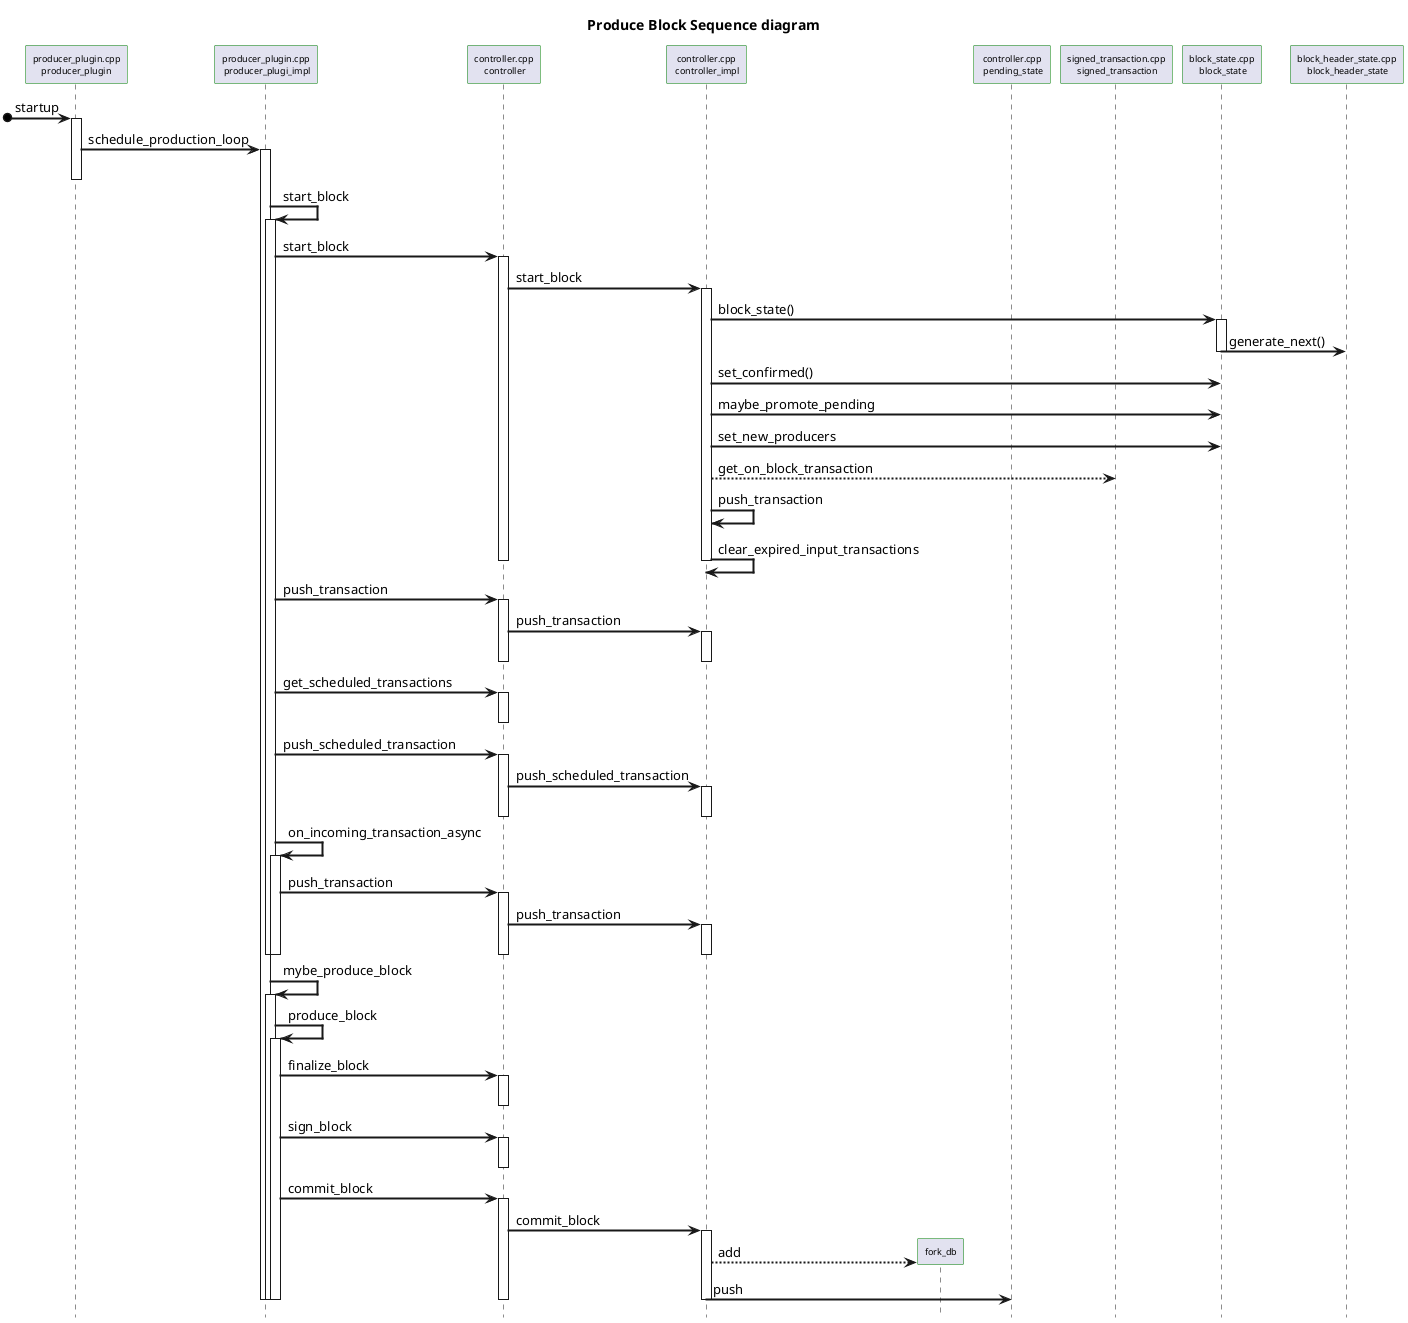 @startuml
skinparam sequenceArrowThickness 2
skinparam roundCorner 2
skinparam agentBorderColor Green
skinparam maxmessagesize 50
'skinparam monochrome reverse
'skinparam sequenceMessageAlign left
skinparam participantBorderColor Green
skinparam participantFontSize 9
skinparam participantMessageAlign left
'skinparam backgroundColor #EEEBDC
'skinparam handwritten true

hide footbox
title Produce Block Sequence diagram
participant "producer_plugin.cpp\n producer_plugin " as pp
participant "producer_plugin.cpp\n producer_plugi_impl" as ppi
participant "controller.cpp\n controller" as cc
participant "controller.cpp\n controller_impl" as cci
participant fork_db
participant "controller.cpp\n pending_state" as ps
participant "signed_transaction.cpp\n signed_transaction" as strx
participant "block_state.cpp\n block_state" as pbs
participant "block_header_state.cpp\n block_header_state" as pbhs

 [o->pp: startup
activate pp
    pp->ppi: schedule_production_loop
activate ppi
deactivate pp

ppi->ppi: start_block
    activate ppi
    ppi->cc: start_block

    activate cc
    cc ->cci: start_block
        activate cci
            'create pbs
            cci->pbs: block_state()
                activate  pbs
                'create pbhs
                pbs->pbhs: generate_next()
                deactivate pbs
            cci->pbs: set_confirmed()
            cci->pbs: maybe_promote_pending
            cci->pbs: set_new_producers
            'create strx
            cci-->strx: get_on_block_transaction
            cci->cci:  push_transaction
            cci->cci: clear_expired_input_transactions
        deactivate cci
    deactivate cc
    '-----------------------------------------------------------------
    ppi->cc: push_transaction
    activate cc
    cc->cci: push_transaction
        activate cci
        deactivate cci
    deactivate cc

    '--------------------------------------------------------------
     ppi->cc: get_scheduled_transactions
     activate cc
     deactivate cc
    ppi->cc: push_scheduled_transaction
    activate cc
    cc->cci: push_scheduled_transaction
        activate cci
        deactivate cci
    deactivate cc
    'on_incoming_transaction_async
    '--------------------------------------------------------------
    ppi->ppi:on_incoming_transaction_async
    activate ppi
        ppi->cc: push_transaction
        activate cc
        cc->cci: push_transaction
            activate cci
            deactivate cci
        deactivate cc
    deactivate ppi



deactivate ppi

ppi->ppi: mybe_produce_block
    activate ppi
     ppi->ppi: produce_block
        activate ppi
            ppi->cc:finalize_block
                activate cc
                deactivate cc
            ppi->cc:sign_block
                activate cc
                deactivate cc
            ppi->cc:commit_block
                activate cc
                    cc->cci:commit_block
                        activate cci
                            create fork_db
                            cci-->fork_db:add
                            cci->ps: push
                        deactivate cci
                deactivate cc
        deactivate ppi
    deactivate ppi
deactivate ppi


@enduml